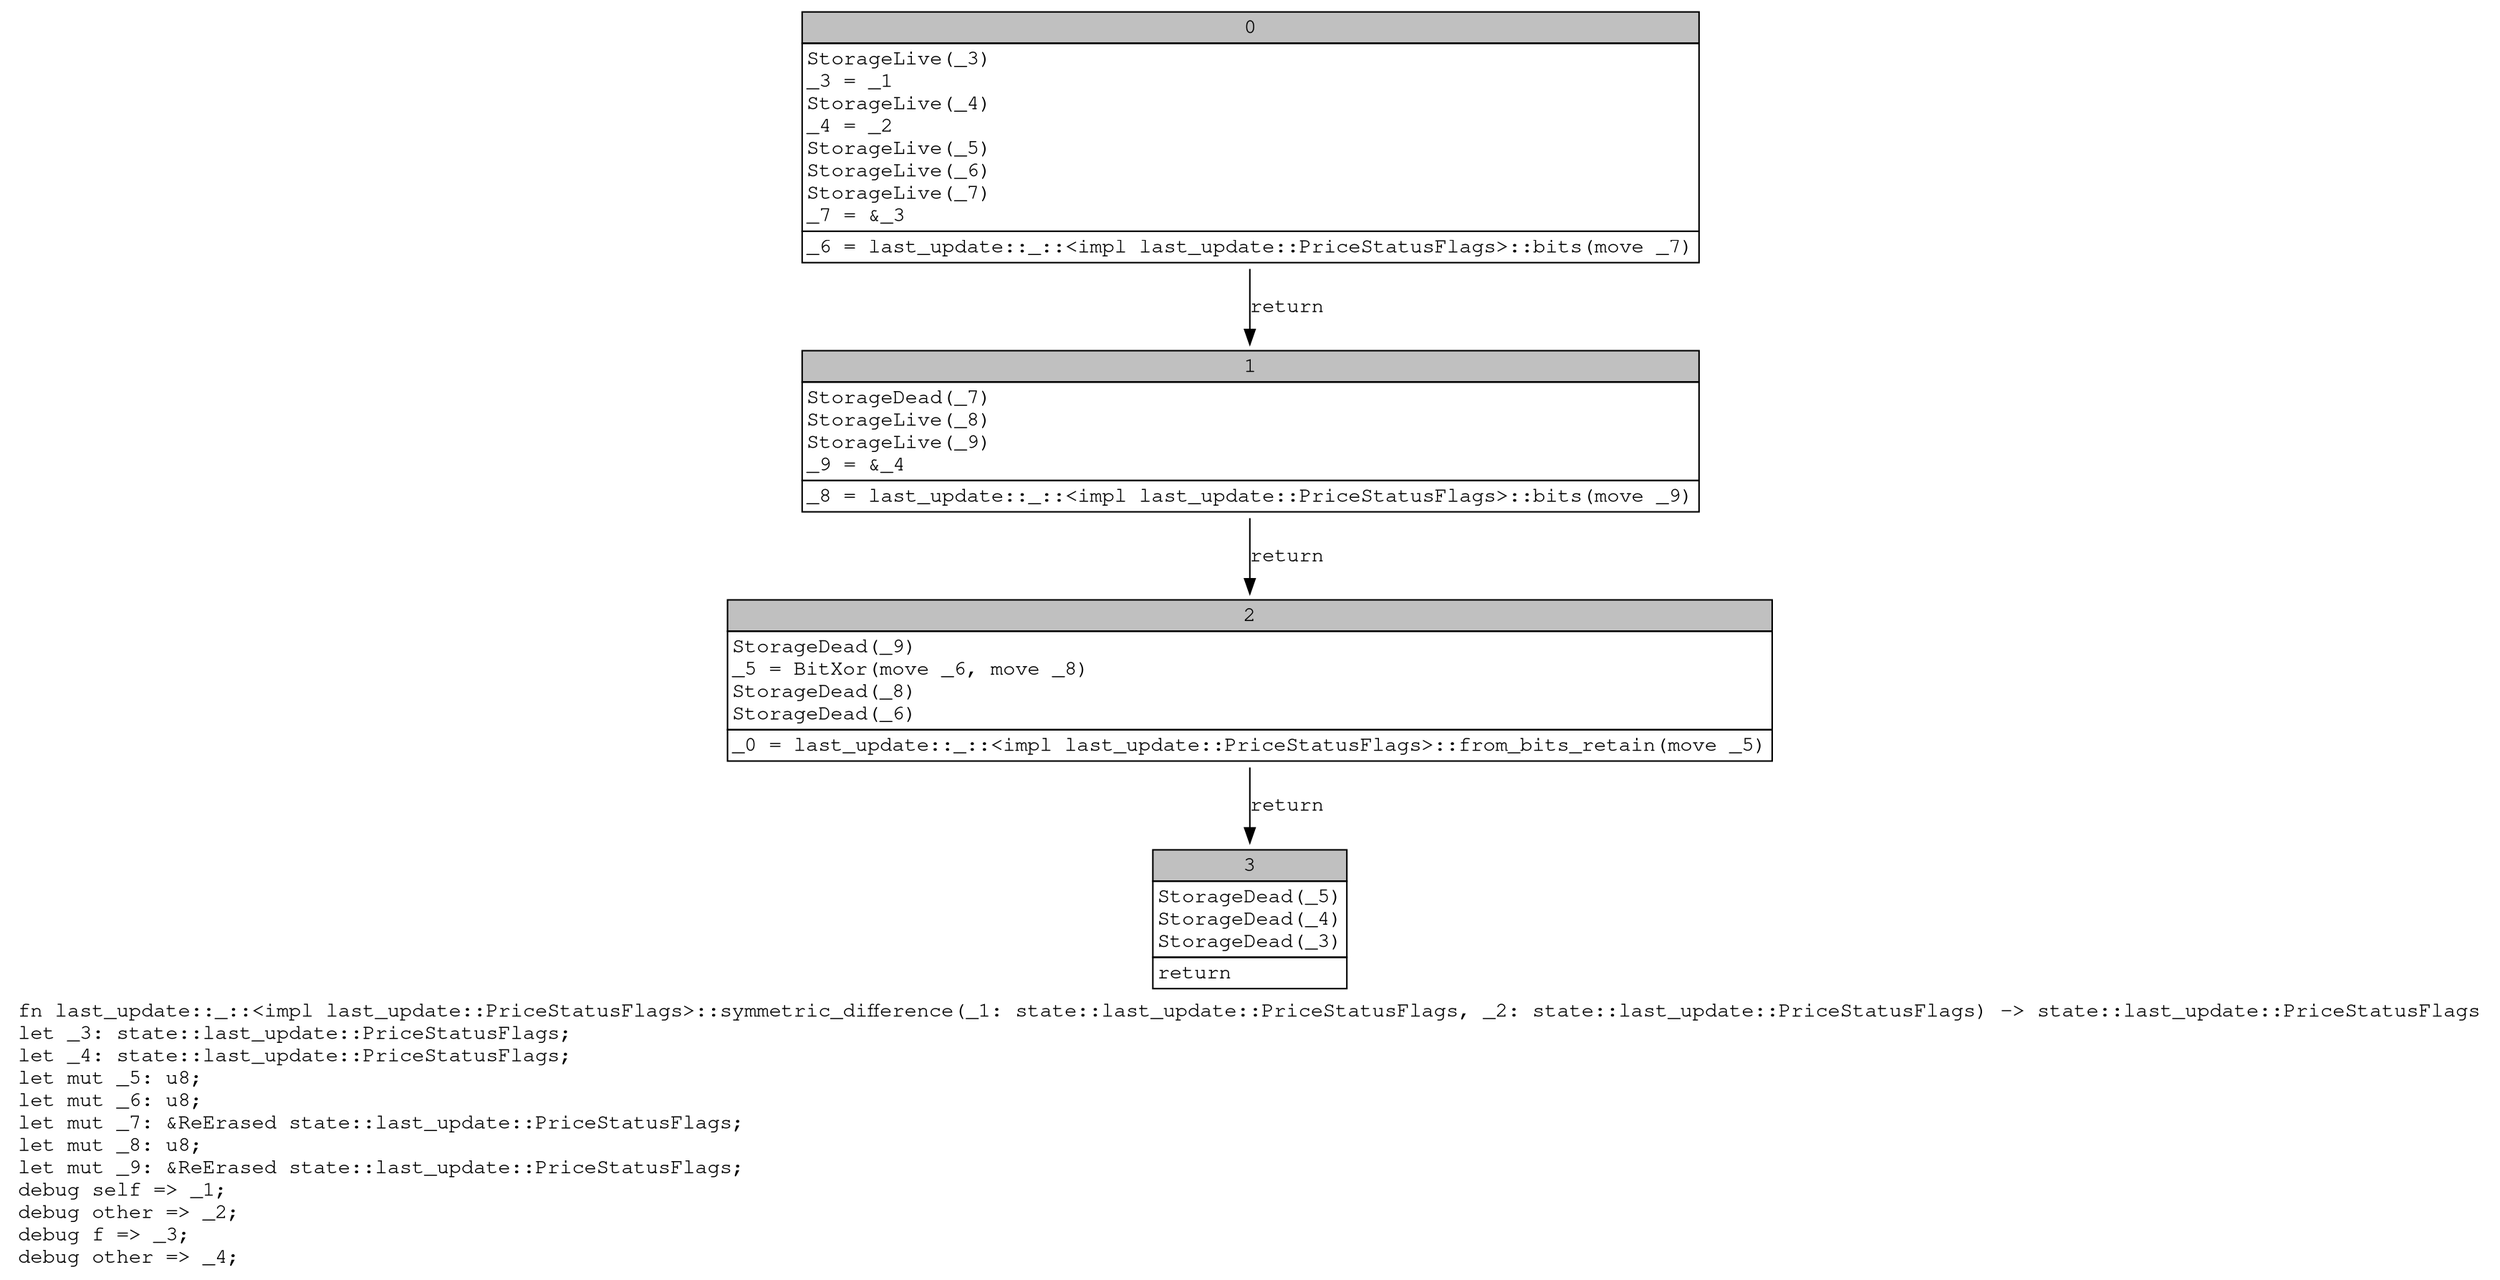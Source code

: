 digraph Mir_0_6688 {
    graph [fontname="Courier, monospace"];
    node [fontname="Courier, monospace"];
    edge [fontname="Courier, monospace"];
    label=<fn last_update::_::&lt;impl last_update::PriceStatusFlags&gt;::symmetric_difference(_1: state::last_update::PriceStatusFlags, _2: state::last_update::PriceStatusFlags) -&gt; state::last_update::PriceStatusFlags<br align="left"/>let _3: state::last_update::PriceStatusFlags;<br align="left"/>let _4: state::last_update::PriceStatusFlags;<br align="left"/>let mut _5: u8;<br align="left"/>let mut _6: u8;<br align="left"/>let mut _7: &amp;ReErased state::last_update::PriceStatusFlags;<br align="left"/>let mut _8: u8;<br align="left"/>let mut _9: &amp;ReErased state::last_update::PriceStatusFlags;<br align="left"/>debug self =&gt; _1;<br align="left"/>debug other =&gt; _2;<br align="left"/>debug f =&gt; _3;<br align="left"/>debug other =&gt; _4;<br align="left"/>>;
    bb0__0_6688 [shape="none", label=<<table border="0" cellborder="1" cellspacing="0"><tr><td bgcolor="gray" align="center" colspan="1">0</td></tr><tr><td align="left" balign="left">StorageLive(_3)<br/>_3 = _1<br/>StorageLive(_4)<br/>_4 = _2<br/>StorageLive(_5)<br/>StorageLive(_6)<br/>StorageLive(_7)<br/>_7 = &amp;_3<br/></td></tr><tr><td align="left">_6 = last_update::_::&lt;impl last_update::PriceStatusFlags&gt;::bits(move _7)</td></tr></table>>];
    bb1__0_6688 [shape="none", label=<<table border="0" cellborder="1" cellspacing="0"><tr><td bgcolor="gray" align="center" colspan="1">1</td></tr><tr><td align="left" balign="left">StorageDead(_7)<br/>StorageLive(_8)<br/>StorageLive(_9)<br/>_9 = &amp;_4<br/></td></tr><tr><td align="left">_8 = last_update::_::&lt;impl last_update::PriceStatusFlags&gt;::bits(move _9)</td></tr></table>>];
    bb2__0_6688 [shape="none", label=<<table border="0" cellborder="1" cellspacing="0"><tr><td bgcolor="gray" align="center" colspan="1">2</td></tr><tr><td align="left" balign="left">StorageDead(_9)<br/>_5 = BitXor(move _6, move _8)<br/>StorageDead(_8)<br/>StorageDead(_6)<br/></td></tr><tr><td align="left">_0 = last_update::_::&lt;impl last_update::PriceStatusFlags&gt;::from_bits_retain(move _5)</td></tr></table>>];
    bb3__0_6688 [shape="none", label=<<table border="0" cellborder="1" cellspacing="0"><tr><td bgcolor="gray" align="center" colspan="1">3</td></tr><tr><td align="left" balign="left">StorageDead(_5)<br/>StorageDead(_4)<br/>StorageDead(_3)<br/></td></tr><tr><td align="left">return</td></tr></table>>];
    bb0__0_6688 -> bb1__0_6688 [label="return"];
    bb1__0_6688 -> bb2__0_6688 [label="return"];
    bb2__0_6688 -> bb3__0_6688 [label="return"];
}

